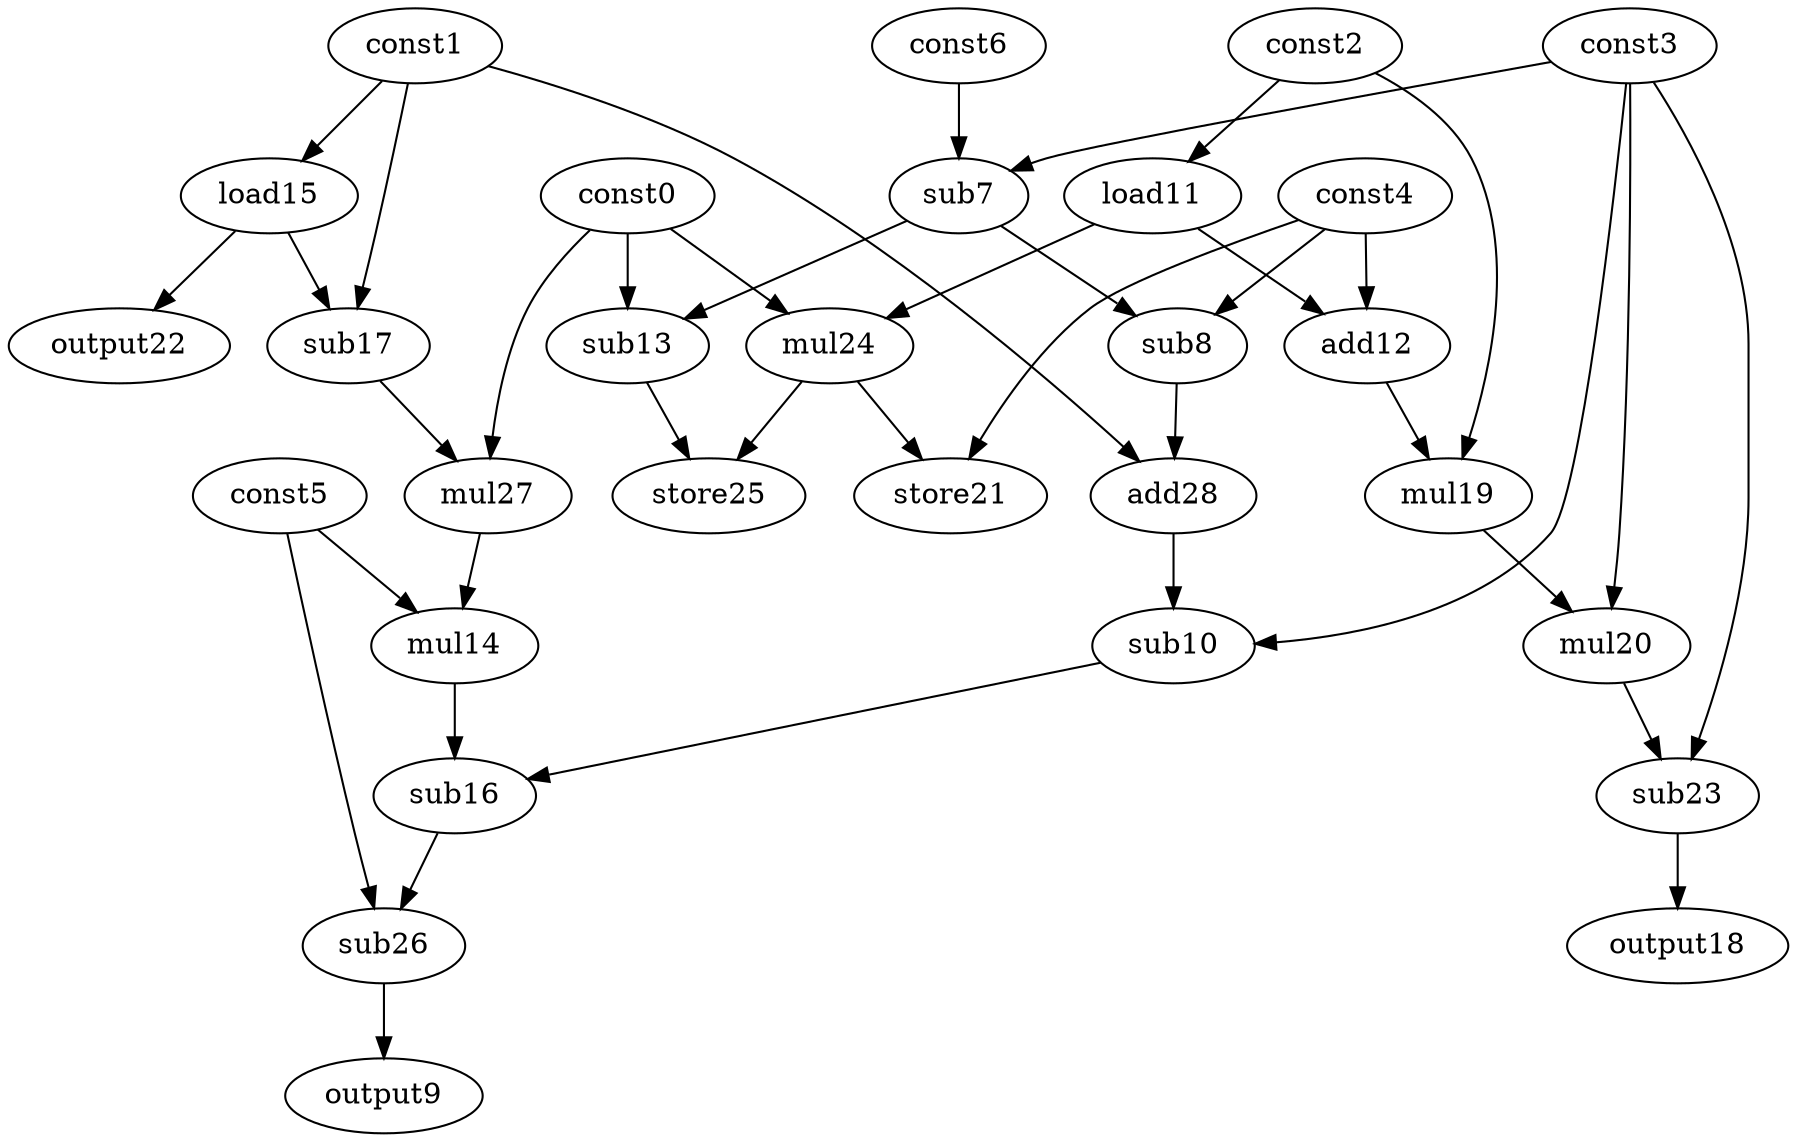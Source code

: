 digraph G { 
const0[opcode=const]; 
const1[opcode=const]; 
const2[opcode=const]; 
const3[opcode=const]; 
const4[opcode=const]; 
const5[opcode=const]; 
const6[opcode=const]; 
sub7[opcode=sub]; 
sub8[opcode=sub]; 
output9[opcode=output]; 
sub10[opcode=sub]; 
load11[opcode=load]; 
add12[opcode=add]; 
sub13[opcode=sub]; 
mul14[opcode=mul]; 
load15[opcode=load]; 
sub16[opcode=sub]; 
sub17[opcode=sub]; 
output18[opcode=output]; 
mul19[opcode=mul]; 
mul20[opcode=mul]; 
store21[opcode=store]; 
output22[opcode=output]; 
sub23[opcode=sub]; 
mul24[opcode=mul]; 
store25[opcode=store]; 
sub26[opcode=sub]; 
mul27[opcode=mul]; 
add28[opcode=add]; 
const3->sub7[operand=0];
const6->sub7[operand=1];
const2->load11[operand=0];
const1->load15[operand=0];
const4->sub8[operand=0];
sub7->sub8[operand=1];
load11->add12[operand=0];
const4->add12[operand=1];
const0->sub13[operand=0];
sub7->sub13[operand=1];
const1->sub17[operand=0];
load15->sub17[operand=1];
load15->output22[operand=0];
const0->mul24[operand=0];
load11->mul24[operand=1];
const2->mul19[operand=0];
add12->mul19[operand=1];
mul24->store21[operand=0];
const4->store21[operand=1];
mul24->store25[operand=0];
sub13->store25[operand=1];
const0->mul27[operand=0];
sub17->mul27[operand=1];
sub8->add28[operand=0];
const1->add28[operand=1];
const3->sub10[operand=0];
add28->sub10[operand=1];
mul27->mul14[operand=0];
const5->mul14[operand=1];
const3->mul20[operand=0];
mul19->mul20[operand=1];
sub10->sub16[operand=0];
mul14->sub16[operand=1];
const3->sub23[operand=0];
mul20->sub23[operand=1];
sub23->output18[operand=0];
sub16->sub26[operand=0];
const5->sub26[operand=1];
sub26->output9[operand=0];
}
